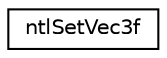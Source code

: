 digraph G
{
  edge [fontname="Helvetica",fontsize="10",labelfontname="Helvetica",labelfontsize="10"];
  node [fontname="Helvetica",fontsize="10",shape=record];
  rankdir=LR;
  Node1 [label="ntlSetVec3f",height=0.2,width=0.4,color="black", fillcolor="white", style="filled",URL="$d5/d77/classntlSetVec3f.html"];
}
